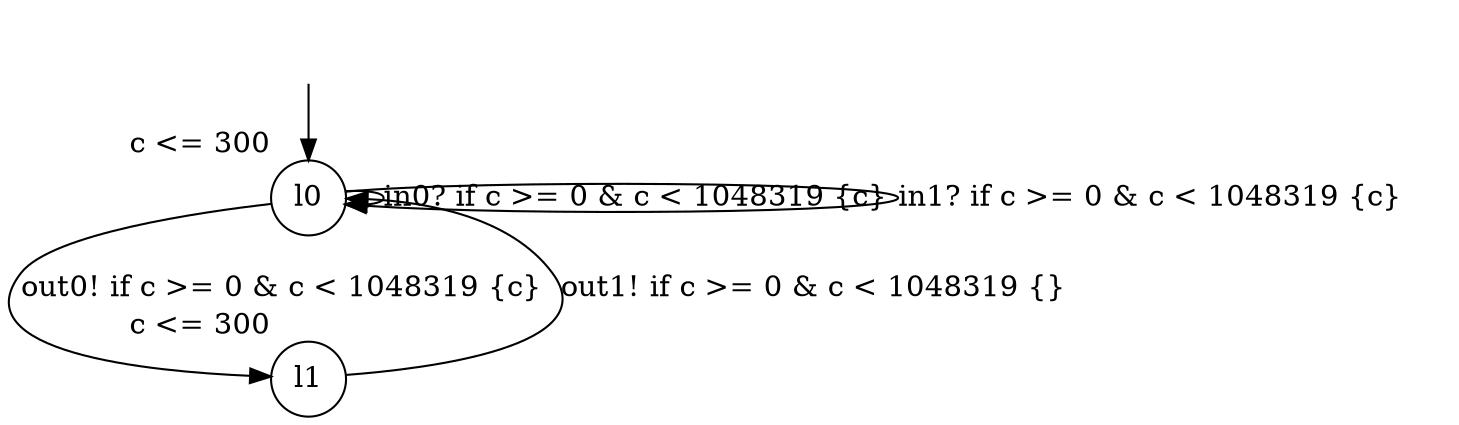 digraph g {
__start0 [label="" shape="none"];
l0 [shape="circle" margin=0 label="l0", xlabel="c <= 300"];
l1 [shape="circle" margin=0 label="l1", xlabel="c <= 300"];
l0 -> l0 [label="in0? if c >= 0 & c < 1048319 {c} "];
l0 -> l0 [label="in1? if c >= 0 & c < 1048319 {c} "];
l0 -> l1 [label="out0! if c >= 0 & c < 1048319 {c} "];
l1 -> l0 [label="out1! if c >= 0 & c < 1048319 {} "];
__start0 -> l0;
}
